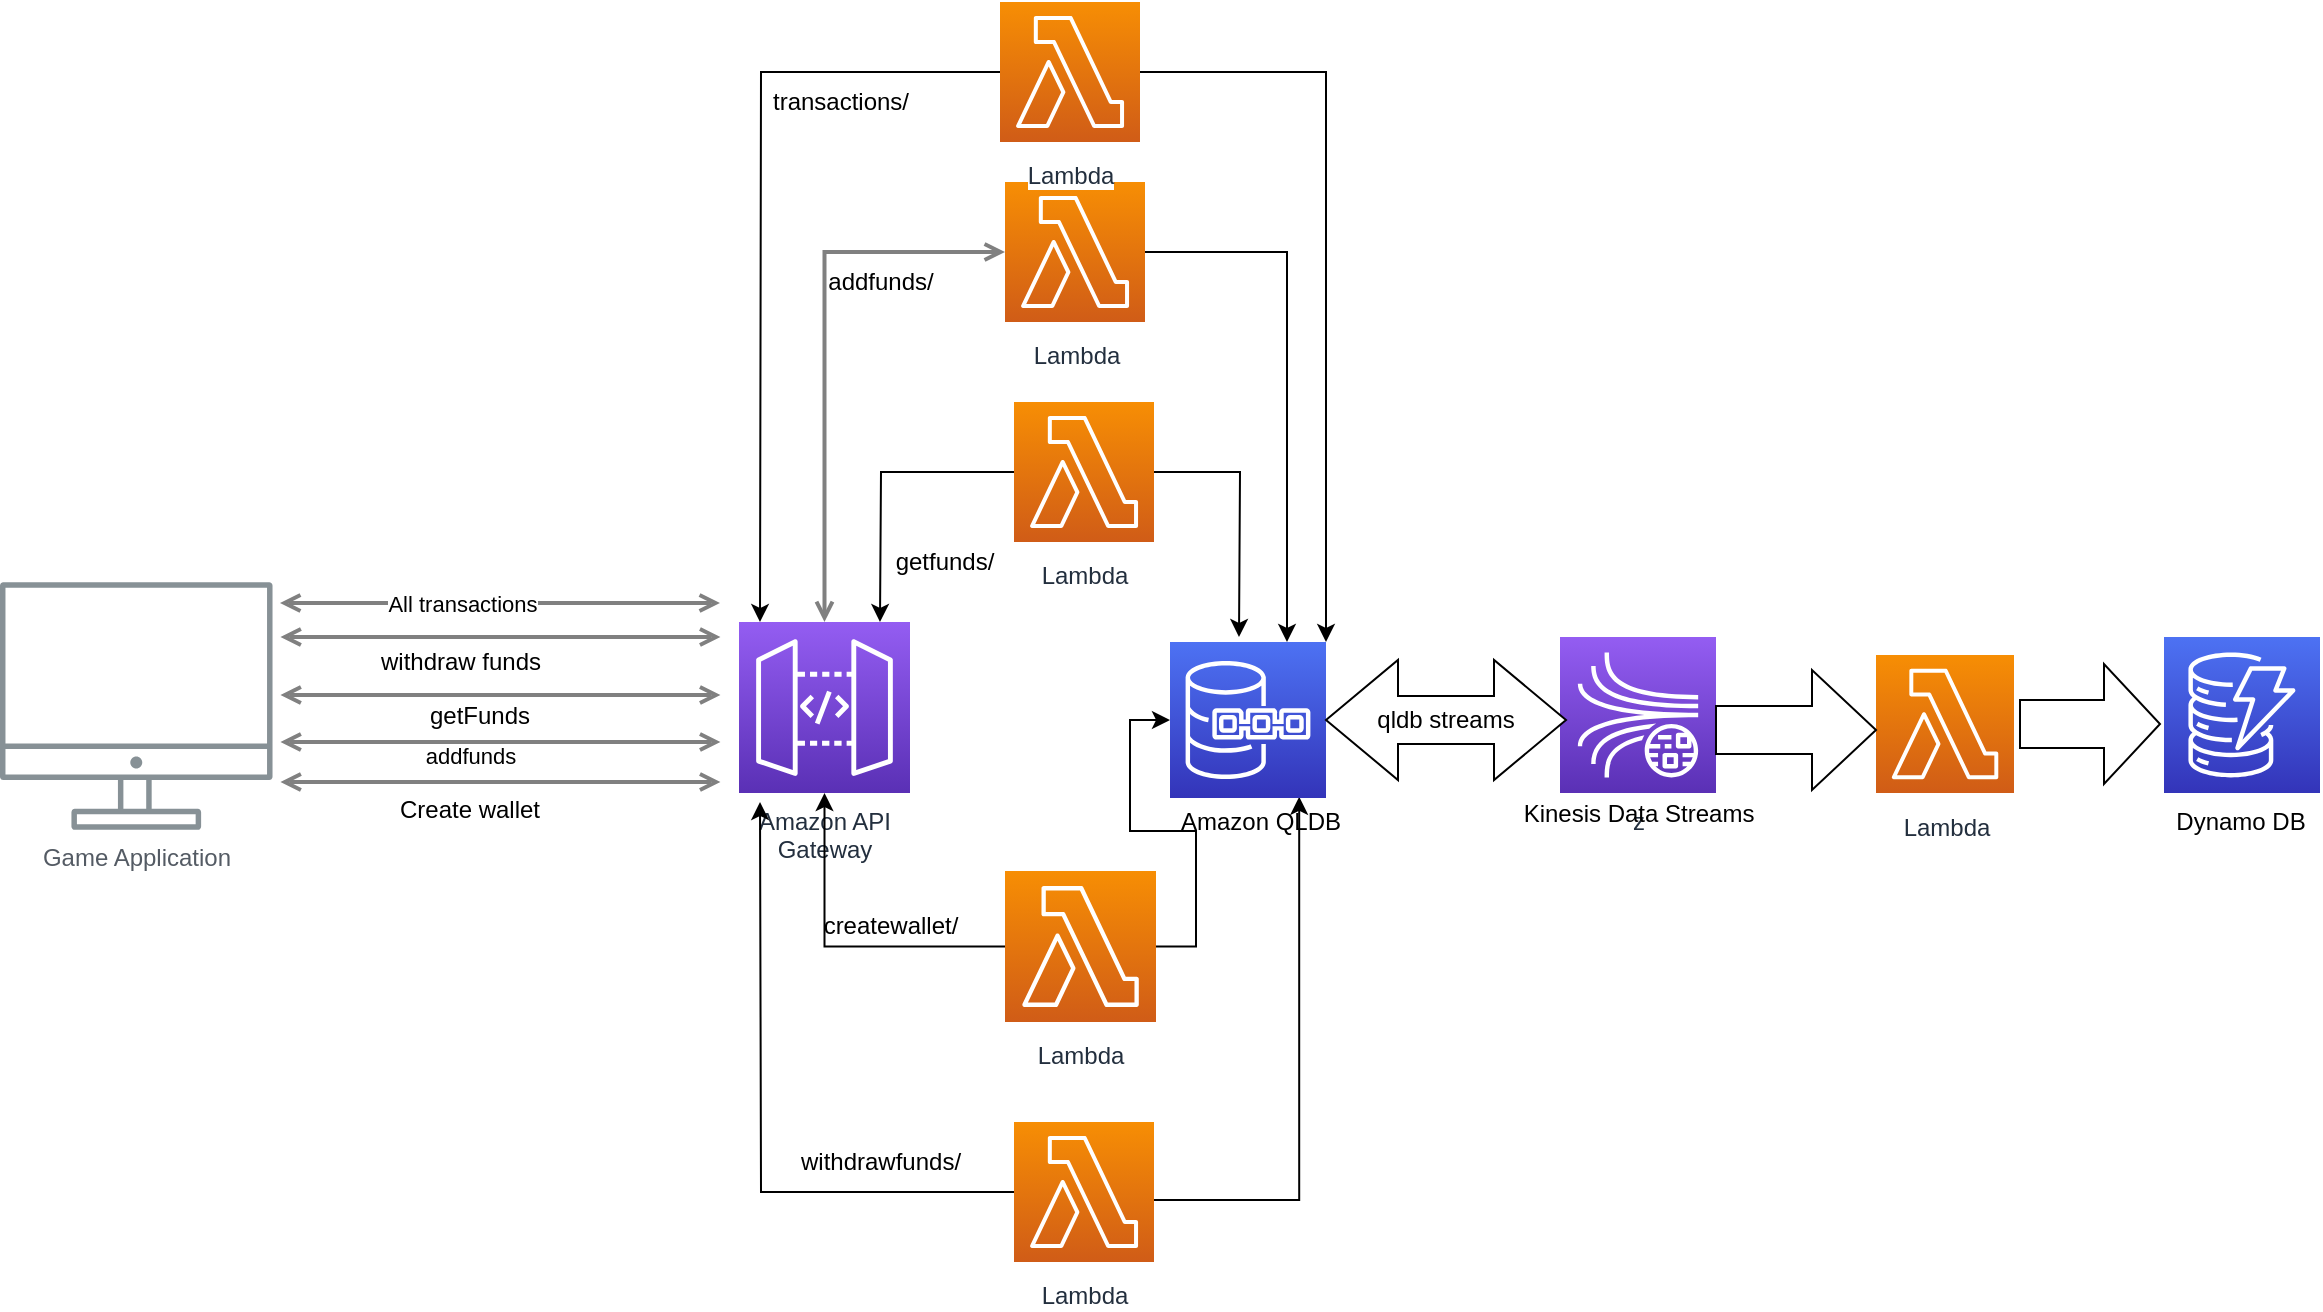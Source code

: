 <mxfile version="14.8.6" type="github">
  <diagram id="Ht1M8jgEwFfnCIfOTk4-" name="Page-1">
    <mxGraphModel dx="968" dy="620" grid="1" gridSize="10" guides="1" tooltips="1" connect="1" arrows="0" fold="1" page="1" pageScale="1" pageWidth="1169" pageHeight="827" math="0" shadow="0">
      <root>
        <mxCell id="0" />
        <mxCell id="1" parent="0" />
        <mxCell id="UEzPUAAOIrF-is8g5C7q-126" style="edgeStyle=orthogonalEdgeStyle;rounded=0;orthogonalLoop=1;jettySize=auto;html=1;startArrow=open;startFill=0;endArrow=open;endFill=0;strokeWidth=2;strokeColor=#808080;" parent="1" source="UEzPUAAOIrF-is8g5C7q-113" target="UEzPUAAOIrF-is8g5C7q-114" edge="1">
          <mxGeometry relative="1" as="geometry" />
        </mxCell>
        <mxCell id="UEzPUAAOIrF-is8g5C7q-109" value="Game Application" style="outlineConnect=0;gradientColor=none;fontColor=#545B64;strokeColor=none;fillColor=#879196;dashed=0;verticalLabelPosition=bottom;verticalAlign=top;align=center;html=1;fontSize=12;fontStyle=0;aspect=fixed;shape=mxgraph.aws4.illustration_desktop;pointerEvents=1;labelBackgroundColor=#ffffff;" parent="1" vertex="1">
          <mxGeometry y="310" width="136.26" height="124" as="geometry" />
        </mxCell>
        <mxCell id="Cj3VqgO8kL54i2j9dpfg-50" style="edgeStyle=orthogonalEdgeStyle;rounded=0;orthogonalLoop=1;jettySize=auto;html=1;entryX=0.75;entryY=0;entryDx=0;entryDy=0;entryPerimeter=0;" edge="1" parent="1" source="UEzPUAAOIrF-is8g5C7q-113" target="Cj3VqgO8kL54i2j9dpfg-48">
          <mxGeometry relative="1" as="geometry" />
        </mxCell>
        <mxCell id="UEzPUAAOIrF-is8g5C7q-113" value="Lambda" style="outlineConnect=0;fontColor=#232F3E;gradientColor=#F78E04;gradientDirection=north;fillColor=#D05C17;strokeColor=#ffffff;dashed=0;verticalLabelPosition=bottom;verticalAlign=top;align=center;html=1;fontSize=12;fontStyle=0;aspect=fixed;shape=mxgraph.aws4.resourceIcon;resIcon=mxgraph.aws4.lambda;labelBackgroundColor=#ffffff;spacingTop=3;" parent="1" vertex="1">
          <mxGeometry x="502.5" y="110" width="70" height="70" as="geometry" />
        </mxCell>
        <mxCell id="UEzPUAAOIrF-is8g5C7q-114" value="Amazon API&lt;br&gt;Gateway&lt;br&gt;" style="outlineConnect=0;fontColor=#232F3E;gradientColor=#945DF2;gradientDirection=north;fillColor=#5A30B5;strokeColor=#ffffff;dashed=0;verticalLabelPosition=bottom;verticalAlign=top;align=center;html=1;fontSize=12;fontStyle=0;aspect=fixed;shape=mxgraph.aws4.resourceIcon;resIcon=mxgraph.aws4.api_gateway;labelBackgroundColor=#ffffff;" parent="1" vertex="1">
          <mxGeometry x="369.5" y="330" width="85.5" height="85.5" as="geometry" />
        </mxCell>
        <mxCell id="Cj3VqgO8kL54i2j9dpfg-5" style="edgeStyle=orthogonalEdgeStyle;rounded=0;orthogonalLoop=1;jettySize=auto;html=1;startArrow=open;startFill=0;endArrow=open;endFill=0;strokeWidth=2;strokeColor=#808080;" edge="1" parent="1">
          <mxGeometry relative="1" as="geometry">
            <Array as="points">
              <mxPoint x="330.22" y="366.5" />
            </Array>
            <mxPoint x="140.22" y="366.5" as="sourcePoint" />
            <mxPoint x="360.22" y="366.5" as="targetPoint" />
          </mxGeometry>
        </mxCell>
        <mxCell id="Cj3VqgO8kL54i2j9dpfg-8" value="getFunds" style="text;html=1;strokeColor=none;fillColor=none;align=center;verticalAlign=middle;whiteSpace=wrap;rounded=0;" vertex="1" parent="1">
          <mxGeometry x="210" y="366.5" width="60" height="20" as="geometry" />
        </mxCell>
        <mxCell id="Cj3VqgO8kL54i2j9dpfg-17" style="edgeStyle=orthogonalEdgeStyle;rounded=0;orthogonalLoop=1;jettySize=auto;html=1;startArrow=open;startFill=0;endArrow=open;endFill=0;strokeWidth=2;strokeColor=#808080;" edge="1" parent="1">
          <mxGeometry relative="1" as="geometry">
            <Array as="points">
              <mxPoint x="330.22" y="410" />
            </Array>
            <mxPoint x="140.22" y="410" as="sourcePoint" />
            <mxPoint x="360.22" y="410" as="targetPoint" />
          </mxGeometry>
        </mxCell>
        <mxCell id="Cj3VqgO8kL54i2j9dpfg-18" style="edgeStyle=orthogonalEdgeStyle;rounded=0;orthogonalLoop=1;jettySize=auto;html=1;startArrow=open;startFill=0;endArrow=open;endFill=0;strokeWidth=2;strokeColor=#808080;" edge="1" parent="1">
          <mxGeometry relative="1" as="geometry">
            <Array as="points">
              <mxPoint x="330.22" y="390" />
            </Array>
            <mxPoint x="140.22" y="390" as="sourcePoint" />
            <mxPoint x="360.22" y="390" as="targetPoint" />
          </mxGeometry>
        </mxCell>
        <mxCell id="Cj3VqgO8kL54i2j9dpfg-26" value="addfunds" style="edgeLabel;html=1;align=center;verticalAlign=middle;resizable=0;points=[];" vertex="1" connectable="0" parent="Cj3VqgO8kL54i2j9dpfg-18">
          <mxGeometry x="-0.135" y="-7" relative="1" as="geometry">
            <mxPoint as="offset" />
          </mxGeometry>
        </mxCell>
        <mxCell id="Cj3VqgO8kL54i2j9dpfg-21" value="Create wallet" style="text;html=1;strokeColor=none;fillColor=none;align=center;verticalAlign=middle;whiteSpace=wrap;rounded=0;" vertex="1" parent="1">
          <mxGeometry x="190" y="414" width="90" height="20" as="geometry" />
        </mxCell>
        <mxCell id="Cj3VqgO8kL54i2j9dpfg-27" style="edgeStyle=orthogonalEdgeStyle;rounded=0;orthogonalLoop=1;jettySize=auto;html=1;startArrow=open;startFill=0;endArrow=open;endFill=0;strokeWidth=2;strokeColor=#808080;" edge="1" parent="1">
          <mxGeometry relative="1" as="geometry">
            <Array as="points">
              <mxPoint x="330.22" y="337.5" />
            </Array>
            <mxPoint x="140.22" y="337.5" as="sourcePoint" />
            <mxPoint x="360.22" y="337.5" as="targetPoint" />
          </mxGeometry>
        </mxCell>
        <mxCell id="Cj3VqgO8kL54i2j9dpfg-28" value="withdraw funds" style="text;html=1;align=center;verticalAlign=middle;resizable=0;points=[];autosize=1;strokeColor=none;" vertex="1" parent="1">
          <mxGeometry x="180" y="340" width="100" height="20" as="geometry" />
        </mxCell>
        <mxCell id="Cj3VqgO8kL54i2j9dpfg-32" style="edgeStyle=orthogonalEdgeStyle;rounded=0;orthogonalLoop=1;jettySize=auto;html=1;" edge="1" parent="1" source="Cj3VqgO8kL54i2j9dpfg-29" target="UEzPUAAOIrF-is8g5C7q-114">
          <mxGeometry relative="1" as="geometry" />
        </mxCell>
        <mxCell id="Cj3VqgO8kL54i2j9dpfg-53" style="edgeStyle=orthogonalEdgeStyle;rounded=0;orthogonalLoop=1;jettySize=auto;html=1;entryX=0;entryY=0.5;entryDx=0;entryDy=0;entryPerimeter=0;" edge="1" parent="1" source="Cj3VqgO8kL54i2j9dpfg-29" target="Cj3VqgO8kL54i2j9dpfg-48">
          <mxGeometry relative="1" as="geometry" />
        </mxCell>
        <mxCell id="Cj3VqgO8kL54i2j9dpfg-29" value="Lambda" style="outlineConnect=0;fontColor=#232F3E;gradientColor=#F78E04;gradientDirection=north;fillColor=#D05C17;strokeColor=#ffffff;dashed=0;verticalLabelPosition=bottom;verticalAlign=top;align=center;html=1;fontSize=12;fontStyle=0;aspect=fixed;shape=mxgraph.aws4.resourceIcon;resIcon=mxgraph.aws4.lambda;labelBackgroundColor=#ffffff;spacingTop=3;" vertex="1" parent="1">
          <mxGeometry x="502.5" y="454.5" width="75.5" height="75.5" as="geometry" />
        </mxCell>
        <mxCell id="Cj3VqgO8kL54i2j9dpfg-31" style="edgeStyle=orthogonalEdgeStyle;rounded=0;orthogonalLoop=1;jettySize=auto;html=1;" edge="1" parent="1" source="Cj3VqgO8kL54i2j9dpfg-30">
          <mxGeometry relative="1" as="geometry">
            <mxPoint x="440" y="330" as="targetPoint" />
          </mxGeometry>
        </mxCell>
        <mxCell id="Cj3VqgO8kL54i2j9dpfg-33" value="" style="edgeStyle=orthogonalEdgeStyle;rounded=0;orthogonalLoop=1;jettySize=auto;html=1;" edge="1" parent="1" source="Cj3VqgO8kL54i2j9dpfg-30">
          <mxGeometry relative="1" as="geometry">
            <mxPoint x="619.5" y="337.5" as="targetPoint" />
          </mxGeometry>
        </mxCell>
        <mxCell id="Cj3VqgO8kL54i2j9dpfg-30" value="Lambda" style="outlineConnect=0;fontColor=#232F3E;gradientColor=#F78E04;gradientDirection=north;fillColor=#D05C17;strokeColor=#ffffff;dashed=0;verticalLabelPosition=bottom;verticalAlign=top;align=center;html=1;fontSize=12;fontStyle=0;aspect=fixed;shape=mxgraph.aws4.resourceIcon;resIcon=mxgraph.aws4.lambda;labelBackgroundColor=#ffffff;spacingTop=3;" vertex="1" parent="1">
          <mxGeometry x="507" y="220" width="70" height="70" as="geometry" />
        </mxCell>
        <mxCell id="Cj3VqgO8kL54i2j9dpfg-35" style="edgeStyle=orthogonalEdgeStyle;rounded=0;orthogonalLoop=1;jettySize=auto;html=1;" edge="1" parent="1" source="Cj3VqgO8kL54i2j9dpfg-34">
          <mxGeometry relative="1" as="geometry">
            <mxPoint x="380" y="420" as="targetPoint" />
          </mxGeometry>
        </mxCell>
        <mxCell id="Cj3VqgO8kL54i2j9dpfg-54" style="edgeStyle=orthogonalEdgeStyle;rounded=0;orthogonalLoop=1;jettySize=auto;html=1;entryX=0.696;entryY=-0.13;entryDx=0;entryDy=0;entryPerimeter=0;" edge="1" parent="1" source="Cj3VqgO8kL54i2j9dpfg-34" target="Cj3VqgO8kL54i2j9dpfg-49">
          <mxGeometry relative="1" as="geometry">
            <Array as="points">
              <mxPoint x="650" y="619" />
            </Array>
          </mxGeometry>
        </mxCell>
        <mxCell id="Cj3VqgO8kL54i2j9dpfg-34" value="Lambda" style="outlineConnect=0;fontColor=#232F3E;gradientColor=#F78E04;gradientDirection=north;fillColor=#D05C17;strokeColor=#ffffff;dashed=0;verticalLabelPosition=bottom;verticalAlign=top;align=center;html=1;fontSize=12;fontStyle=0;aspect=fixed;shape=mxgraph.aws4.resourceIcon;resIcon=mxgraph.aws4.lambda;labelBackgroundColor=#ffffff;spacingTop=3;" vertex="1" parent="1">
          <mxGeometry x="507" y="580" width="70" height="70" as="geometry" />
        </mxCell>
        <mxCell id="Cj3VqgO8kL54i2j9dpfg-37" style="edgeStyle=orthogonalEdgeStyle;rounded=0;orthogonalLoop=1;jettySize=auto;html=1;" edge="1" parent="1" source="Cj3VqgO8kL54i2j9dpfg-36">
          <mxGeometry relative="1" as="geometry">
            <mxPoint x="380" y="330" as="targetPoint" />
          </mxGeometry>
        </mxCell>
        <mxCell id="Cj3VqgO8kL54i2j9dpfg-51" style="edgeStyle=orthogonalEdgeStyle;rounded=0;orthogonalLoop=1;jettySize=auto;html=1;entryX=1;entryY=0;entryDx=0;entryDy=0;entryPerimeter=0;" edge="1" parent="1" source="Cj3VqgO8kL54i2j9dpfg-36" target="Cj3VqgO8kL54i2j9dpfg-48">
          <mxGeometry relative="1" as="geometry" />
        </mxCell>
        <mxCell id="Cj3VqgO8kL54i2j9dpfg-36" value="Lambda" style="outlineConnect=0;fontColor=#232F3E;gradientColor=#F78E04;gradientDirection=north;fillColor=#D05C17;strokeColor=#ffffff;dashed=0;verticalLabelPosition=bottom;verticalAlign=top;align=center;html=1;fontSize=12;fontStyle=0;aspect=fixed;shape=mxgraph.aws4.resourceIcon;resIcon=mxgraph.aws4.lambda;labelBackgroundColor=#ffffff;spacingTop=3;" vertex="1" parent="1">
          <mxGeometry x="500" y="20" width="70" height="70" as="geometry" />
        </mxCell>
        <mxCell id="Cj3VqgO8kL54i2j9dpfg-38" value="getfunds/" style="text;html=1;align=center;verticalAlign=middle;resizable=0;points=[];autosize=1;strokeColor=none;" vertex="1" parent="1">
          <mxGeometry x="437" y="290" width="70" height="20" as="geometry" />
        </mxCell>
        <mxCell id="Cj3VqgO8kL54i2j9dpfg-39" value="addfunds/" style="text;html=1;align=center;verticalAlign=middle;resizable=0;points=[];autosize=1;strokeColor=none;" vertex="1" parent="1">
          <mxGeometry x="405" y="150" width="70" height="20" as="geometry" />
        </mxCell>
        <mxCell id="Cj3VqgO8kL54i2j9dpfg-40" value="transactions/" style="text;html=1;align=center;verticalAlign=middle;resizable=0;points=[];autosize=1;strokeColor=none;" vertex="1" parent="1">
          <mxGeometry x="380" y="60" width="80" height="20" as="geometry" />
        </mxCell>
        <mxCell id="Cj3VqgO8kL54i2j9dpfg-41" value="createwallet/" style="text;html=1;align=center;verticalAlign=middle;resizable=0;points=[];autosize=1;strokeColor=none;" vertex="1" parent="1">
          <mxGeometry x="405" y="471.5" width="80" height="20" as="geometry" />
        </mxCell>
        <mxCell id="Cj3VqgO8kL54i2j9dpfg-42" value="withdrawfunds/" style="text;html=1;align=center;verticalAlign=middle;resizable=0;points=[];autosize=1;strokeColor=none;" vertex="1" parent="1">
          <mxGeometry x="390" y="590" width="100" height="20" as="geometry" />
        </mxCell>
        <mxCell id="Cj3VqgO8kL54i2j9dpfg-43" style="edgeStyle=orthogonalEdgeStyle;rounded=0;orthogonalLoop=1;jettySize=auto;html=1;startArrow=open;startFill=0;endArrow=open;endFill=0;strokeWidth=2;strokeColor=#808080;" edge="1" parent="1">
          <mxGeometry relative="1" as="geometry">
            <Array as="points">
              <mxPoint x="330" y="320.5" />
            </Array>
            <mxPoint x="140.0" y="320.5" as="sourcePoint" />
            <mxPoint x="360" y="320.5" as="targetPoint" />
          </mxGeometry>
        </mxCell>
        <mxCell id="Cj3VqgO8kL54i2j9dpfg-47" value="All transactions" style="edgeLabel;html=1;align=center;verticalAlign=middle;resizable=0;points=[];" vertex="1" connectable="0" parent="Cj3VqgO8kL54i2j9dpfg-43">
          <mxGeometry x="-0.224" y="10" relative="1" as="geometry">
            <mxPoint x="5" y="10" as="offset" />
          </mxGeometry>
        </mxCell>
        <mxCell id="Cj3VqgO8kL54i2j9dpfg-48" value="" style="points=[[0,0,0],[0.25,0,0],[0.5,0,0],[0.75,0,0],[1,0,0],[0,1,0],[0.25,1,0],[0.5,1,0],[0.75,1,0],[1,1,0],[0,0.25,0],[0,0.5,0],[0,0.75,0],[1,0.25,0],[1,0.5,0],[1,0.75,0]];outlineConnect=0;fontColor=#232F3E;gradientColor=#4D72F3;gradientDirection=north;fillColor=#3334B9;strokeColor=#ffffff;dashed=0;verticalLabelPosition=bottom;verticalAlign=top;align=center;html=1;fontSize=12;fontStyle=0;aspect=fixed;shape=mxgraph.aws4.resourceIcon;resIcon=mxgraph.aws4.quantum_ledger_database;" vertex="1" parent="1">
          <mxGeometry x="585" y="340" width="78" height="78" as="geometry" />
        </mxCell>
        <mxCell id="Cj3VqgO8kL54i2j9dpfg-49" value="Amazon QLDB" style="text;html=1;align=center;verticalAlign=middle;resizable=0;points=[];autosize=1;strokeColor=none;" vertex="1" parent="1">
          <mxGeometry x="580" y="420" width="100" height="20" as="geometry" />
        </mxCell>
        <mxCell id="Cj3VqgO8kL54i2j9dpfg-55" value="z" style="points=[[0,0,0],[0.25,0,0],[0.5,0,0],[0.75,0,0],[1,0,0],[0,1,0],[0.25,1,0],[0.5,1,0],[0.75,1,0],[1,1,0],[0,0.25,0],[0,0.5,0],[0,0.75,0],[1,0.25,0],[1,0.5,0],[1,0.75,0]];outlineConnect=0;fontColor=#232F3E;gradientColor=#945DF2;gradientDirection=north;fillColor=#5A30B5;strokeColor=#ffffff;dashed=0;verticalLabelPosition=bottom;verticalAlign=top;align=center;html=1;fontSize=12;fontStyle=0;aspect=fixed;shape=mxgraph.aws4.resourceIcon;resIcon=mxgraph.aws4.kinesis_data_streams;" vertex="1" parent="1">
          <mxGeometry x="780" y="337.5" width="78" height="78" as="geometry" />
        </mxCell>
        <mxCell id="Cj3VqgO8kL54i2j9dpfg-61" value="qldb streams" style="shape=doubleArrow;whiteSpace=wrap;html=1;arrowWidth=0.4;arrowSize=0.3;" vertex="1" parent="1">
          <mxGeometry x="663" y="349" width="120" height="60" as="geometry" />
        </mxCell>
        <mxCell id="Cj3VqgO8kL54i2j9dpfg-63" value="Kinesis Data Streams" style="text;html=1;align=center;verticalAlign=middle;resizable=0;points=[];autosize=1;strokeColor=none;" vertex="1" parent="1">
          <mxGeometry x="754" y="415.5" width="130" height="20" as="geometry" />
        </mxCell>
        <mxCell id="Cj3VqgO8kL54i2j9dpfg-64" value="" style="points=[[0,0,0],[0.25,0,0],[0.5,0,0],[0.75,0,0],[1,0,0],[0,1,0],[0.25,1,0],[0.5,1,0],[0.75,1,0],[1,1,0],[0,0.25,0],[0,0.5,0],[0,0.75,0],[1,0.25,0],[1,0.5,0],[1,0.75,0]];outlineConnect=0;fontColor=#232F3E;gradientColor=#4D72F3;gradientDirection=north;fillColor=#3334B9;strokeColor=#ffffff;dashed=0;verticalLabelPosition=bottom;verticalAlign=top;align=center;html=1;fontSize=12;fontStyle=0;aspect=fixed;shape=mxgraph.aws4.resourceIcon;resIcon=mxgraph.aws4.dynamodb;" vertex="1" parent="1">
          <mxGeometry x="1082" y="337.5" width="78" height="78" as="geometry" />
        </mxCell>
        <mxCell id="Cj3VqgO8kL54i2j9dpfg-65" value="Lambda" style="outlineConnect=0;fontColor=#232F3E;gradientColor=#F78E04;gradientDirection=north;fillColor=#D05C17;strokeColor=#ffffff;dashed=0;verticalLabelPosition=bottom;verticalAlign=top;align=center;html=1;fontSize=12;fontStyle=0;aspect=fixed;shape=mxgraph.aws4.resourceIcon;resIcon=mxgraph.aws4.lambda;labelBackgroundColor=#ffffff;spacingTop=3;" vertex="1" parent="1">
          <mxGeometry x="938" y="346.5" width="69" height="69" as="geometry" />
        </mxCell>
        <mxCell id="Cj3VqgO8kL54i2j9dpfg-68" value="Dynamo DB" style="text;html=1;align=center;verticalAlign=middle;resizable=0;points=[];autosize=1;strokeColor=none;" vertex="1" parent="1">
          <mxGeometry x="1080" y="420" width="80" height="20" as="geometry" />
        </mxCell>
        <mxCell id="Cj3VqgO8kL54i2j9dpfg-69" value="" style="shape=singleArrow;whiteSpace=wrap;html=1;arrowWidth=0.4;arrowSize=0.4;" vertex="1" parent="1">
          <mxGeometry x="858" y="354" width="80" height="60" as="geometry" />
        </mxCell>
        <mxCell id="Cj3VqgO8kL54i2j9dpfg-71" value="" style="shape=singleArrow;whiteSpace=wrap;html=1;arrowWidth=0.4;arrowSize=0.4;" vertex="1" parent="1">
          <mxGeometry x="1010" y="351" width="70" height="60" as="geometry" />
        </mxCell>
      </root>
    </mxGraphModel>
  </diagram>
</mxfile>
